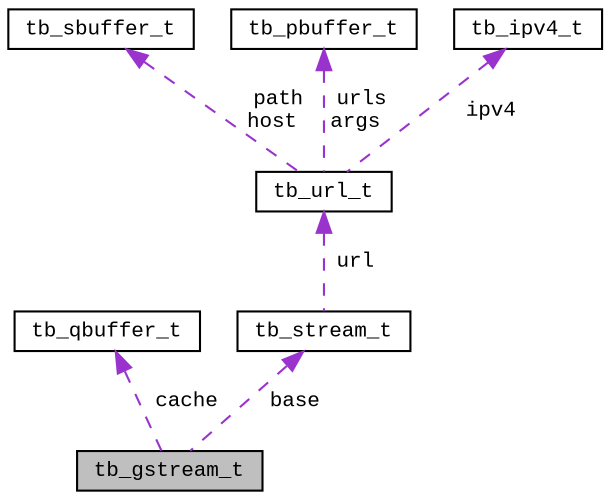 digraph "tb_gstream_t"
{
  edge [fontname="CourierNew",fontsize="10",labelfontname="CourierNew",labelfontsize="10"];
  node [fontname="CourierNew",fontsize="10",shape=record];
  Node1 [label="tb_gstream_t",height=0.2,width=0.4,color="black", fillcolor="grey75", style="filled" fontcolor="black"];
  Node2 -> Node1 [dir="back",color="darkorchid3",fontsize="10",style="dashed",label=" cache" ,fontname="CourierNew"];
  Node2 [label="tb_qbuffer_t",height=0.2,width=0.4,color="black", fillcolor="white", style="filled",URL="$d2/dcd/structtb__qbuffer__t.html"];
  Node3 -> Node1 [dir="back",color="darkorchid3",fontsize="10",style="dashed",label=" base" ,fontname="CourierNew"];
  Node3 [label="tb_stream_t",height=0.2,width=0.4,color="black", fillcolor="white", style="filled",URL="$d7/d9c/structtb__stream__t.html",tooltip="the stream type "];
  Node4 -> Node3 [dir="back",color="darkorchid3",fontsize="10",style="dashed",label=" url" ,fontname="CourierNew"];
  Node4 [label="tb_url_t",height=0.2,width=0.4,color="black", fillcolor="white", style="filled",URL="$d0/d3d/structtb__url__t.html",tooltip="the url type "];
  Node5 -> Node4 [dir="back",color="darkorchid3",fontsize="10",style="dashed",label=" path\nhost" ,fontname="CourierNew"];
  Node5 [label="tb_sbuffer_t",height=0.2,width=0.4,color="black", fillcolor="white", style="filled",URL="$d1/d75/structtb__sbuffer__t.html"];
  Node6 -> Node4 [dir="back",color="darkorchid3",fontsize="10",style="dashed",label=" urls\nargs" ,fontname="CourierNew"];
  Node6 [label="tb_pbuffer_t",height=0.2,width=0.4,color="black", fillcolor="white", style="filled",URL="$db/dac/structtb__pbuffer__t.html"];
  Node7 -> Node4 [dir="back",color="darkorchid3",fontsize="10",style="dashed",label=" ipv4" ,fontname="CourierNew"];
  Node7 [label="tb_ipv4_t",height=0.2,width=0.4,color="black", fillcolor="white", style="filled",URL="$d1/db4/uniontb__ipv4__t.html",tooltip="the ipv4 "];
}
